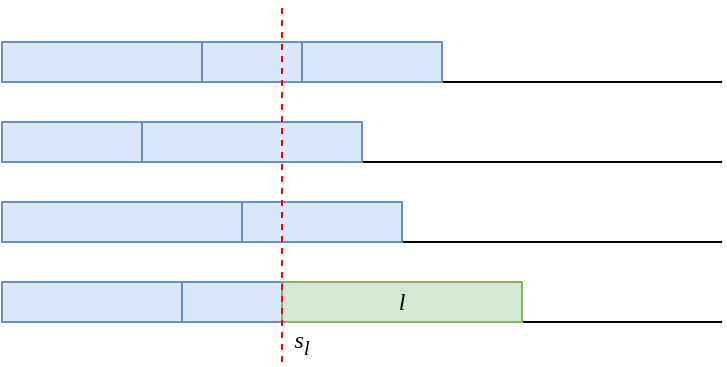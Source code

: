 <mxfile version="13.3.5" type="device"><diagram id="GOJHDsuD9ipafELNEvLf" name="Page-1"><mxGraphModel dx="1038" dy="607" grid="1" gridSize="10" guides="1" tooltips="1" connect="1" arrows="1" fold="1" page="1" pageScale="1" pageWidth="827" pageHeight="1169" math="0" shadow="0"><root><mxCell id="0"/><mxCell id="1" parent="0"/><mxCell id="C5PX8Mhd_vECGVl_GskC-1" value="" style="endArrow=none;html=1;" parent="1" edge="1"><mxGeometry width="50" height="50" relative="1" as="geometry"><mxPoint x="40" y="160" as="sourcePoint"/><mxPoint x="400" y="160" as="targetPoint"/></mxGeometry></mxCell><mxCell id="C5PX8Mhd_vECGVl_GskC-2" value="" style="endArrow=none;html=1;" parent="1" edge="1"><mxGeometry width="50" height="50" relative="1" as="geometry"><mxPoint x="40" y="200" as="sourcePoint"/><mxPoint x="400" y="200" as="targetPoint"/></mxGeometry></mxCell><mxCell id="C5PX8Mhd_vECGVl_GskC-3" value="" style="endArrow=none;html=1;" parent="1" edge="1"><mxGeometry width="50" height="50" relative="1" as="geometry"><mxPoint x="40" y="240" as="sourcePoint"/><mxPoint x="400" y="240" as="targetPoint"/></mxGeometry></mxCell><mxCell id="C5PX8Mhd_vECGVl_GskC-4" value="" style="endArrow=none;html=1;" parent="1" edge="1"><mxGeometry width="50" height="50" relative="1" as="geometry"><mxPoint x="40" y="280" as="sourcePoint"/><mxPoint x="400" y="280" as="targetPoint"/></mxGeometry></mxCell><mxCell id="C5PX8Mhd_vECGVl_GskC-5" value="" style="rounded=0;whiteSpace=wrap;html=1;fillColor=#dae8fc;strokeColor=#6c8ebf;" parent="1" vertex="1"><mxGeometry x="40" y="140" width="100" height="20" as="geometry"/></mxCell><mxCell id="C5PX8Mhd_vECGVl_GskC-6" value="" style="rounded=0;whiteSpace=wrap;html=1;fillColor=#dae8fc;strokeColor=#6c8ebf;" parent="1" vertex="1"><mxGeometry x="40" y="260" width="90" height="20" as="geometry"/></mxCell><mxCell id="C5PX8Mhd_vECGVl_GskC-7" value="" style="rounded=0;whiteSpace=wrap;html=1;fillColor=#dae8fc;strokeColor=#6c8ebf;" parent="1" vertex="1"><mxGeometry x="130" y="260" width="50" height="20" as="geometry"/></mxCell><mxCell id="C5PX8Mhd_vECGVl_GskC-9" value="" style="endArrow=none;html=1;" parent="1" edge="1"><mxGeometry width="50" height="50" relative="1" as="geometry"><mxPoint x="40" y="240" as="sourcePoint"/><mxPoint x="40" y="240" as="targetPoint"/></mxGeometry></mxCell><mxCell id="C5PX8Mhd_vECGVl_GskC-10" value="l" style="rounded=0;whiteSpace=wrap;html=1;fillColor=#d5e8d4;strokeColor=#82b366;fontFamily=Times New Roman;fontStyle=2" parent="1" vertex="1"><mxGeometry x="180" y="260" width="120" height="20" as="geometry"/></mxCell><mxCell id="C5PX8Mhd_vECGVl_GskC-11" value="" style="rounded=0;whiteSpace=wrap;html=1;fillColor=#dae8fc;strokeColor=#6c8ebf;" parent="1" vertex="1"><mxGeometry x="40" y="220" width="120" height="20" as="geometry"/></mxCell><mxCell id="C5PX8Mhd_vECGVl_GskC-12" value="" style="rounded=0;whiteSpace=wrap;html=1;fillColor=#dae8fc;strokeColor=#6c8ebf;" parent="1" vertex="1"><mxGeometry x="160" y="220" width="80" height="20" as="geometry"/></mxCell><mxCell id="C5PX8Mhd_vECGVl_GskC-13" value="" style="rounded=0;whiteSpace=wrap;html=1;fillColor=#dae8fc;strokeColor=#6c8ebf;" parent="1" vertex="1"><mxGeometry x="140" y="140" width="50" height="20" as="geometry"/></mxCell><mxCell id="C5PX8Mhd_vECGVl_GskC-14" value="" style="rounded=0;whiteSpace=wrap;html=1;fillColor=#dae8fc;strokeColor=#6c8ebf;" parent="1" vertex="1"><mxGeometry x="190" y="140" width="70" height="20" as="geometry"/></mxCell><mxCell id="C5PX8Mhd_vECGVl_GskC-15" value="" style="rounded=0;whiteSpace=wrap;html=1;fillColor=#dae8fc;strokeColor=#6c8ebf;" parent="1" vertex="1"><mxGeometry x="40" y="180" width="70" height="20" as="geometry"/></mxCell><mxCell id="C5PX8Mhd_vECGVl_GskC-17" value="" style="rounded=0;whiteSpace=wrap;html=1;fillColor=#dae8fc;strokeColor=#6c8ebf;" parent="1" vertex="1"><mxGeometry x="110" y="180" width="110" height="20" as="geometry"/></mxCell><mxCell id="C5PX8Mhd_vECGVl_GskC-19" value="" style="endArrow=none;html=1;fontFamily=Times New Roman;fillColor=#f8cecc;dashed=1;strokeColor=#FF0000;" parent="1" edge="1"><mxGeometry width="50" height="50" relative="1" as="geometry"><mxPoint x="180" y="300" as="sourcePoint"/><mxPoint x="180" y="120" as="targetPoint"/></mxGeometry></mxCell><mxCell id="C5PX8Mhd_vECGVl_GskC-20" value="s&lt;sub&gt;l&lt;/sub&gt;" style="text;html=1;strokeColor=none;fillColor=none;align=center;verticalAlign=middle;whiteSpace=wrap;rounded=0;fontFamily=Times New Roman;fontStyle=2" parent="1" vertex="1"><mxGeometry x="180" y="280" width="20" height="20" as="geometry"/></mxCell></root></mxGraphModel></diagram></mxfile>